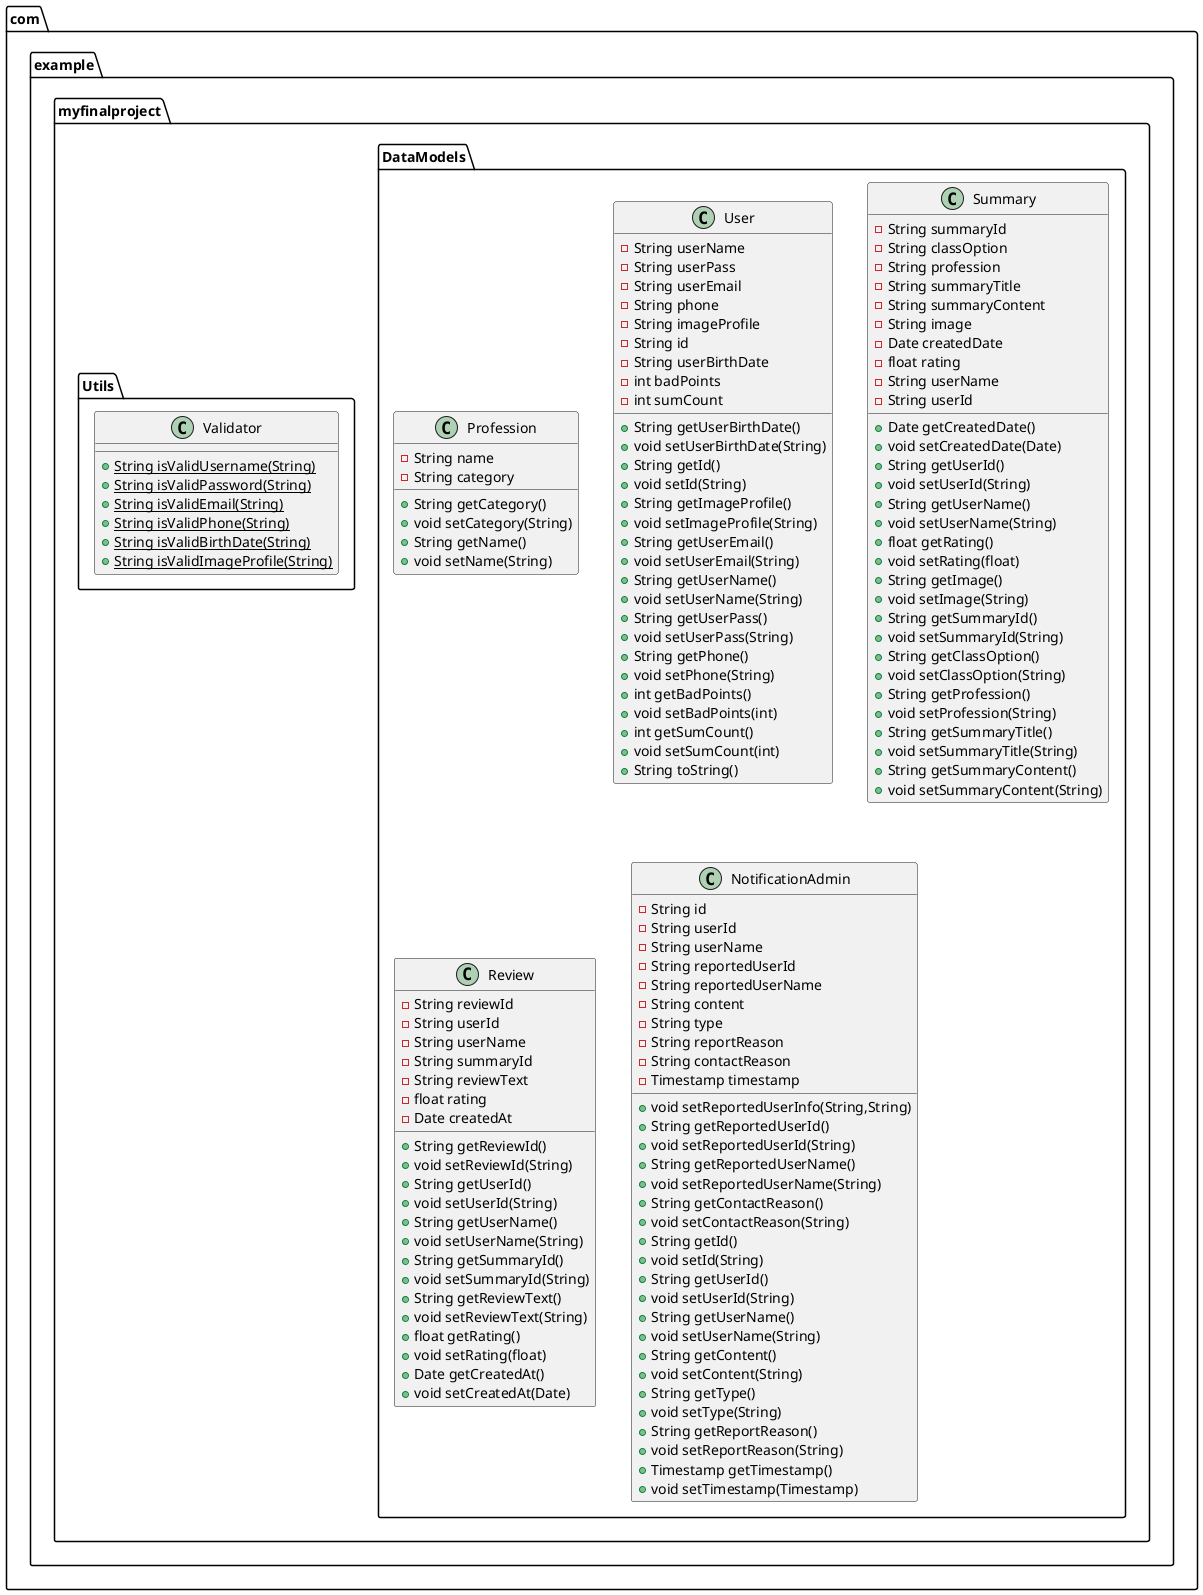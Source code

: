 @startuml
class com.example.myfinalproject.DataModels.Profession {
- String name
- String category
+ String getCategory()
+ void setCategory(String)
+ String getName()
+ void setName(String)
}


class com.example.myfinalproject.DataModels.User {
- String userName
- String userPass
- String userEmail
- String phone
- String imageProfile
- String id
- String userBirthDate
- int badPoints
- int sumCount
+ String getUserBirthDate()
+ void setUserBirthDate(String)
+ String getId()
+ void setId(String)
+ String getImageProfile()
+ void setImageProfile(String)
+ String getUserEmail()
+ void setUserEmail(String)
+ String getUserName()
+ void setUserName(String)
+ String getUserPass()
+ void setUserPass(String)
+ String getPhone()
+ void setPhone(String)
+ int getBadPoints()
+ void setBadPoints(int)
+ int getSumCount()
+ void setSumCount(int)
+ String toString()
}


class com.example.myfinalproject.DataModels.Summary {
- String summaryId
- String classOption
- String profession
- String summaryTitle
- String summaryContent
- String image
- Date createdDate
- float rating
- String userName
- String userId
+ Date getCreatedDate()
+ void setCreatedDate(Date)
+ String getUserId()
+ void setUserId(String)
+ String getUserName()
+ void setUserName(String)
+ float getRating()
+ void setRating(float)
+ String getImage()
+ void setImage(String)
+ String getSummaryId()
+ void setSummaryId(String)
+ String getClassOption()
+ void setClassOption(String)
+ String getProfession()
+ void setProfession(String)
+ String getSummaryTitle()
+ void setSummaryTitle(String)
+ String getSummaryContent()
+ void setSummaryContent(String)
}


class com.example.myfinalproject.DataModels.Review {
- String reviewId
- String userId
- String userName
- String summaryId
- String reviewText
- float rating
- Date createdAt
+ String getReviewId()
+ void setReviewId(String)
+ String getUserId()
+ void setUserId(String)
+ String getUserName()
+ void setUserName(String)
+ String getSummaryId()
+ void setSummaryId(String)
+ String getReviewText()
+ void setReviewText(String)
+ float getRating()
+ void setRating(float)
+ Date getCreatedAt()
+ void setCreatedAt(Date)
}


class com.example.myfinalproject.Utils.Validator {
+ {static} String isValidUsername(String)
+ {static} String isValidPassword(String)
+ {static} String isValidEmail(String)
+ {static} String isValidPhone(String)
+ {static} String isValidBirthDate(String)
+ {static} String isValidImageProfile(String)
}

class com.example.myfinalproject.DataModels.NotificationAdmin {
- String id
- String userId
- String userName
- String reportedUserId
- String reportedUserName
- String content
- String type
- String reportReason
- String contactReason
- Timestamp timestamp
+ void setReportedUserInfo(String,String)
+ String getReportedUserId()
+ void setReportedUserId(String)
+ String getReportedUserName()
+ void setReportedUserName(String)
+ String getContactReason()
+ void setContactReason(String)
+ String getId()
+ void setId(String)
+ String getUserId()
+ void setUserId(String)
+ String getUserName()
+ void setUserName(String)
+ String getContent()
+ void setContent(String)
+ String getType()
+ void setType(String)
+ String getReportReason()
+ void setReportReason(String)
+ Timestamp getTimestamp()
+ void setTimestamp(Timestamp)
}


@enduml